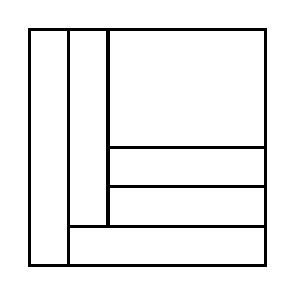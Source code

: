 \begin{tikzpicture}[very thick, scale=.5]
    \draw (0,0) rectangle (1,6);
    \draw (1,1) rectangle (2,6);
    \draw (2,3) rectangle (6,6);
    \draw (2,2) rectangle (6,3);
    \draw (2,1) rectangle (6,2);
    \draw (1,0) rectangle (6,1);
\end{tikzpicture}
